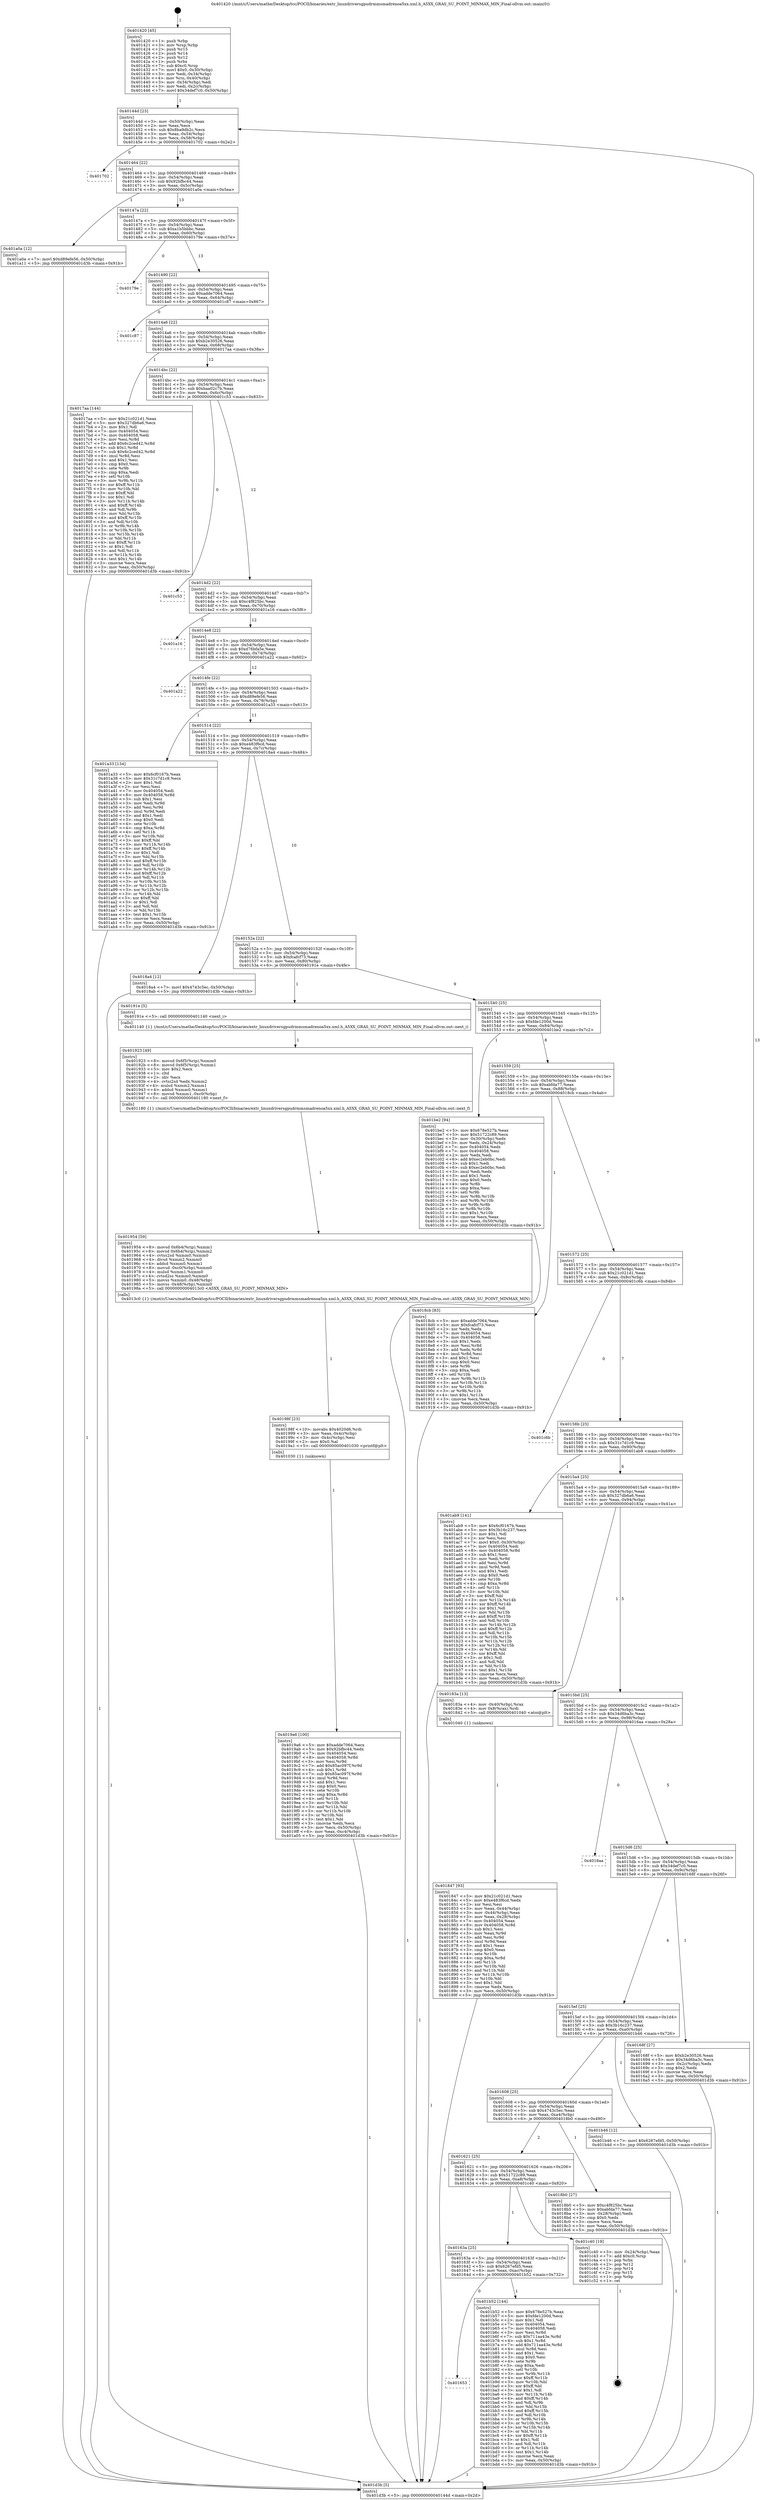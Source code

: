 digraph "0x401420" {
  label = "0x401420 (/mnt/c/Users/mathe/Desktop/tcc/POCII/binaries/extr_linuxdriversgpudrmmsmadrenoa5xx.xml.h_A5XX_GRAS_SU_POINT_MINMAX_MIN_Final-ollvm.out::main(0))"
  labelloc = "t"
  node[shape=record]

  Entry [label="",width=0.3,height=0.3,shape=circle,fillcolor=black,style=filled]
  "0x40144d" [label="{
     0x40144d [23]\l
     | [instrs]\l
     &nbsp;&nbsp;0x40144d \<+3\>: mov -0x50(%rbp),%eax\l
     &nbsp;&nbsp;0x401450 \<+2\>: mov %eax,%ecx\l
     &nbsp;&nbsp;0x401452 \<+6\>: sub $0x8ba9db2c,%ecx\l
     &nbsp;&nbsp;0x401458 \<+3\>: mov %eax,-0x54(%rbp)\l
     &nbsp;&nbsp;0x40145b \<+3\>: mov %ecx,-0x58(%rbp)\l
     &nbsp;&nbsp;0x40145e \<+6\>: je 0000000000401702 \<main+0x2e2\>\l
  }"]
  "0x401702" [label="{
     0x401702\l
  }", style=dashed]
  "0x401464" [label="{
     0x401464 [22]\l
     | [instrs]\l
     &nbsp;&nbsp;0x401464 \<+5\>: jmp 0000000000401469 \<main+0x49\>\l
     &nbsp;&nbsp;0x401469 \<+3\>: mov -0x54(%rbp),%eax\l
     &nbsp;&nbsp;0x40146c \<+5\>: sub $0x92bfbc44,%eax\l
     &nbsp;&nbsp;0x401471 \<+3\>: mov %eax,-0x5c(%rbp)\l
     &nbsp;&nbsp;0x401474 \<+6\>: je 0000000000401a0a \<main+0x5ea\>\l
  }"]
  Exit [label="",width=0.3,height=0.3,shape=circle,fillcolor=black,style=filled,peripheries=2]
  "0x401a0a" [label="{
     0x401a0a [12]\l
     | [instrs]\l
     &nbsp;&nbsp;0x401a0a \<+7\>: movl $0xd89efe56,-0x50(%rbp)\l
     &nbsp;&nbsp;0x401a11 \<+5\>: jmp 0000000000401d3b \<main+0x91b\>\l
  }"]
  "0x40147a" [label="{
     0x40147a [22]\l
     | [instrs]\l
     &nbsp;&nbsp;0x40147a \<+5\>: jmp 000000000040147f \<main+0x5f\>\l
     &nbsp;&nbsp;0x40147f \<+3\>: mov -0x54(%rbp),%eax\l
     &nbsp;&nbsp;0x401482 \<+5\>: sub $0xa1b5bbbc,%eax\l
     &nbsp;&nbsp;0x401487 \<+3\>: mov %eax,-0x60(%rbp)\l
     &nbsp;&nbsp;0x40148a \<+6\>: je 000000000040179e \<main+0x37e\>\l
  }"]
  "0x401653" [label="{
     0x401653\l
  }", style=dashed]
  "0x40179e" [label="{
     0x40179e\l
  }", style=dashed]
  "0x401490" [label="{
     0x401490 [22]\l
     | [instrs]\l
     &nbsp;&nbsp;0x401490 \<+5\>: jmp 0000000000401495 \<main+0x75\>\l
     &nbsp;&nbsp;0x401495 \<+3\>: mov -0x54(%rbp),%eax\l
     &nbsp;&nbsp;0x401498 \<+5\>: sub $0xadde7064,%eax\l
     &nbsp;&nbsp;0x40149d \<+3\>: mov %eax,-0x64(%rbp)\l
     &nbsp;&nbsp;0x4014a0 \<+6\>: je 0000000000401c87 \<main+0x867\>\l
  }"]
  "0x401b52" [label="{
     0x401b52 [144]\l
     | [instrs]\l
     &nbsp;&nbsp;0x401b52 \<+5\>: mov $0x678e527b,%eax\l
     &nbsp;&nbsp;0x401b57 \<+5\>: mov $0xfde1200d,%ecx\l
     &nbsp;&nbsp;0x401b5c \<+2\>: mov $0x1,%dl\l
     &nbsp;&nbsp;0x401b5e \<+7\>: mov 0x404054,%esi\l
     &nbsp;&nbsp;0x401b65 \<+7\>: mov 0x404058,%edi\l
     &nbsp;&nbsp;0x401b6c \<+3\>: mov %esi,%r8d\l
     &nbsp;&nbsp;0x401b6f \<+7\>: sub $0x711aa43e,%r8d\l
     &nbsp;&nbsp;0x401b76 \<+4\>: sub $0x1,%r8d\l
     &nbsp;&nbsp;0x401b7a \<+7\>: add $0x711aa43e,%r8d\l
     &nbsp;&nbsp;0x401b81 \<+4\>: imul %r8d,%esi\l
     &nbsp;&nbsp;0x401b85 \<+3\>: and $0x1,%esi\l
     &nbsp;&nbsp;0x401b88 \<+3\>: cmp $0x0,%esi\l
     &nbsp;&nbsp;0x401b8b \<+4\>: sete %r9b\l
     &nbsp;&nbsp;0x401b8f \<+3\>: cmp $0xa,%edi\l
     &nbsp;&nbsp;0x401b92 \<+4\>: setl %r10b\l
     &nbsp;&nbsp;0x401b96 \<+3\>: mov %r9b,%r11b\l
     &nbsp;&nbsp;0x401b99 \<+4\>: xor $0xff,%r11b\l
     &nbsp;&nbsp;0x401b9d \<+3\>: mov %r10b,%bl\l
     &nbsp;&nbsp;0x401ba0 \<+3\>: xor $0xff,%bl\l
     &nbsp;&nbsp;0x401ba3 \<+3\>: xor $0x1,%dl\l
     &nbsp;&nbsp;0x401ba6 \<+3\>: mov %r11b,%r14b\l
     &nbsp;&nbsp;0x401ba9 \<+4\>: and $0xff,%r14b\l
     &nbsp;&nbsp;0x401bad \<+3\>: and %dl,%r9b\l
     &nbsp;&nbsp;0x401bb0 \<+3\>: mov %bl,%r15b\l
     &nbsp;&nbsp;0x401bb3 \<+4\>: and $0xff,%r15b\l
     &nbsp;&nbsp;0x401bb7 \<+3\>: and %dl,%r10b\l
     &nbsp;&nbsp;0x401bba \<+3\>: or %r9b,%r14b\l
     &nbsp;&nbsp;0x401bbd \<+3\>: or %r10b,%r15b\l
     &nbsp;&nbsp;0x401bc0 \<+3\>: xor %r15b,%r14b\l
     &nbsp;&nbsp;0x401bc3 \<+3\>: or %bl,%r11b\l
     &nbsp;&nbsp;0x401bc6 \<+4\>: xor $0xff,%r11b\l
     &nbsp;&nbsp;0x401bca \<+3\>: or $0x1,%dl\l
     &nbsp;&nbsp;0x401bcd \<+3\>: and %dl,%r11b\l
     &nbsp;&nbsp;0x401bd0 \<+3\>: or %r11b,%r14b\l
     &nbsp;&nbsp;0x401bd3 \<+4\>: test $0x1,%r14b\l
     &nbsp;&nbsp;0x401bd7 \<+3\>: cmovne %ecx,%eax\l
     &nbsp;&nbsp;0x401bda \<+3\>: mov %eax,-0x50(%rbp)\l
     &nbsp;&nbsp;0x401bdd \<+5\>: jmp 0000000000401d3b \<main+0x91b\>\l
  }"]
  "0x401c87" [label="{
     0x401c87\l
  }", style=dashed]
  "0x4014a6" [label="{
     0x4014a6 [22]\l
     | [instrs]\l
     &nbsp;&nbsp;0x4014a6 \<+5\>: jmp 00000000004014ab \<main+0x8b\>\l
     &nbsp;&nbsp;0x4014ab \<+3\>: mov -0x54(%rbp),%eax\l
     &nbsp;&nbsp;0x4014ae \<+5\>: sub $0xb2e30526,%eax\l
     &nbsp;&nbsp;0x4014b3 \<+3\>: mov %eax,-0x68(%rbp)\l
     &nbsp;&nbsp;0x4014b6 \<+6\>: je 00000000004017aa \<main+0x38a\>\l
  }"]
  "0x40163a" [label="{
     0x40163a [25]\l
     | [instrs]\l
     &nbsp;&nbsp;0x40163a \<+5\>: jmp 000000000040163f \<main+0x21f\>\l
     &nbsp;&nbsp;0x40163f \<+3\>: mov -0x54(%rbp),%eax\l
     &nbsp;&nbsp;0x401642 \<+5\>: sub $0x6267efd5,%eax\l
     &nbsp;&nbsp;0x401647 \<+6\>: mov %eax,-0xac(%rbp)\l
     &nbsp;&nbsp;0x40164d \<+6\>: je 0000000000401b52 \<main+0x732\>\l
  }"]
  "0x4017aa" [label="{
     0x4017aa [144]\l
     | [instrs]\l
     &nbsp;&nbsp;0x4017aa \<+5\>: mov $0x21c021d1,%eax\l
     &nbsp;&nbsp;0x4017af \<+5\>: mov $0x327db6a6,%ecx\l
     &nbsp;&nbsp;0x4017b4 \<+2\>: mov $0x1,%dl\l
     &nbsp;&nbsp;0x4017b6 \<+7\>: mov 0x404054,%esi\l
     &nbsp;&nbsp;0x4017bd \<+7\>: mov 0x404058,%edi\l
     &nbsp;&nbsp;0x4017c4 \<+3\>: mov %esi,%r8d\l
     &nbsp;&nbsp;0x4017c7 \<+7\>: add $0x6c2ced42,%r8d\l
     &nbsp;&nbsp;0x4017ce \<+4\>: sub $0x1,%r8d\l
     &nbsp;&nbsp;0x4017d2 \<+7\>: sub $0x6c2ced42,%r8d\l
     &nbsp;&nbsp;0x4017d9 \<+4\>: imul %r8d,%esi\l
     &nbsp;&nbsp;0x4017dd \<+3\>: and $0x1,%esi\l
     &nbsp;&nbsp;0x4017e0 \<+3\>: cmp $0x0,%esi\l
     &nbsp;&nbsp;0x4017e3 \<+4\>: sete %r9b\l
     &nbsp;&nbsp;0x4017e7 \<+3\>: cmp $0xa,%edi\l
     &nbsp;&nbsp;0x4017ea \<+4\>: setl %r10b\l
     &nbsp;&nbsp;0x4017ee \<+3\>: mov %r9b,%r11b\l
     &nbsp;&nbsp;0x4017f1 \<+4\>: xor $0xff,%r11b\l
     &nbsp;&nbsp;0x4017f5 \<+3\>: mov %r10b,%bl\l
     &nbsp;&nbsp;0x4017f8 \<+3\>: xor $0xff,%bl\l
     &nbsp;&nbsp;0x4017fb \<+3\>: xor $0x1,%dl\l
     &nbsp;&nbsp;0x4017fe \<+3\>: mov %r11b,%r14b\l
     &nbsp;&nbsp;0x401801 \<+4\>: and $0xff,%r14b\l
     &nbsp;&nbsp;0x401805 \<+3\>: and %dl,%r9b\l
     &nbsp;&nbsp;0x401808 \<+3\>: mov %bl,%r15b\l
     &nbsp;&nbsp;0x40180b \<+4\>: and $0xff,%r15b\l
     &nbsp;&nbsp;0x40180f \<+3\>: and %dl,%r10b\l
     &nbsp;&nbsp;0x401812 \<+3\>: or %r9b,%r14b\l
     &nbsp;&nbsp;0x401815 \<+3\>: or %r10b,%r15b\l
     &nbsp;&nbsp;0x401818 \<+3\>: xor %r15b,%r14b\l
     &nbsp;&nbsp;0x40181b \<+3\>: or %bl,%r11b\l
     &nbsp;&nbsp;0x40181e \<+4\>: xor $0xff,%r11b\l
     &nbsp;&nbsp;0x401822 \<+3\>: or $0x1,%dl\l
     &nbsp;&nbsp;0x401825 \<+3\>: and %dl,%r11b\l
     &nbsp;&nbsp;0x401828 \<+3\>: or %r11b,%r14b\l
     &nbsp;&nbsp;0x40182b \<+4\>: test $0x1,%r14b\l
     &nbsp;&nbsp;0x40182f \<+3\>: cmovne %ecx,%eax\l
     &nbsp;&nbsp;0x401832 \<+3\>: mov %eax,-0x50(%rbp)\l
     &nbsp;&nbsp;0x401835 \<+5\>: jmp 0000000000401d3b \<main+0x91b\>\l
  }"]
  "0x4014bc" [label="{
     0x4014bc [22]\l
     | [instrs]\l
     &nbsp;&nbsp;0x4014bc \<+5\>: jmp 00000000004014c1 \<main+0xa1\>\l
     &nbsp;&nbsp;0x4014c1 \<+3\>: mov -0x54(%rbp),%eax\l
     &nbsp;&nbsp;0x4014c4 \<+5\>: sub $0xbaa02c7b,%eax\l
     &nbsp;&nbsp;0x4014c9 \<+3\>: mov %eax,-0x6c(%rbp)\l
     &nbsp;&nbsp;0x4014cc \<+6\>: je 0000000000401c53 \<main+0x833\>\l
  }"]
  "0x401c40" [label="{
     0x401c40 [19]\l
     | [instrs]\l
     &nbsp;&nbsp;0x401c40 \<+3\>: mov -0x24(%rbp),%eax\l
     &nbsp;&nbsp;0x401c43 \<+7\>: add $0xc0,%rsp\l
     &nbsp;&nbsp;0x401c4a \<+1\>: pop %rbx\l
     &nbsp;&nbsp;0x401c4b \<+2\>: pop %r12\l
     &nbsp;&nbsp;0x401c4d \<+2\>: pop %r14\l
     &nbsp;&nbsp;0x401c4f \<+2\>: pop %r15\l
     &nbsp;&nbsp;0x401c51 \<+1\>: pop %rbp\l
     &nbsp;&nbsp;0x401c52 \<+1\>: ret\l
  }"]
  "0x401c53" [label="{
     0x401c53\l
  }", style=dashed]
  "0x4014d2" [label="{
     0x4014d2 [22]\l
     | [instrs]\l
     &nbsp;&nbsp;0x4014d2 \<+5\>: jmp 00000000004014d7 \<main+0xb7\>\l
     &nbsp;&nbsp;0x4014d7 \<+3\>: mov -0x54(%rbp),%eax\l
     &nbsp;&nbsp;0x4014da \<+5\>: sub $0xc4f825bc,%eax\l
     &nbsp;&nbsp;0x4014df \<+3\>: mov %eax,-0x70(%rbp)\l
     &nbsp;&nbsp;0x4014e2 \<+6\>: je 0000000000401a16 \<main+0x5f6\>\l
  }"]
  "0x4019a6" [label="{
     0x4019a6 [100]\l
     | [instrs]\l
     &nbsp;&nbsp;0x4019a6 \<+5\>: mov $0xadde7064,%ecx\l
     &nbsp;&nbsp;0x4019ab \<+5\>: mov $0x92bfbc44,%edx\l
     &nbsp;&nbsp;0x4019b0 \<+7\>: mov 0x404054,%esi\l
     &nbsp;&nbsp;0x4019b7 \<+8\>: mov 0x404058,%r8d\l
     &nbsp;&nbsp;0x4019bf \<+3\>: mov %esi,%r9d\l
     &nbsp;&nbsp;0x4019c2 \<+7\>: add $0x85ac097f,%r9d\l
     &nbsp;&nbsp;0x4019c9 \<+4\>: sub $0x1,%r9d\l
     &nbsp;&nbsp;0x4019cd \<+7\>: sub $0x85ac097f,%r9d\l
     &nbsp;&nbsp;0x4019d4 \<+4\>: imul %r9d,%esi\l
     &nbsp;&nbsp;0x4019d8 \<+3\>: and $0x1,%esi\l
     &nbsp;&nbsp;0x4019db \<+3\>: cmp $0x0,%esi\l
     &nbsp;&nbsp;0x4019de \<+4\>: sete %r10b\l
     &nbsp;&nbsp;0x4019e2 \<+4\>: cmp $0xa,%r8d\l
     &nbsp;&nbsp;0x4019e6 \<+4\>: setl %r11b\l
     &nbsp;&nbsp;0x4019ea \<+3\>: mov %r10b,%bl\l
     &nbsp;&nbsp;0x4019ed \<+3\>: and %r11b,%bl\l
     &nbsp;&nbsp;0x4019f0 \<+3\>: xor %r11b,%r10b\l
     &nbsp;&nbsp;0x4019f3 \<+3\>: or %r10b,%bl\l
     &nbsp;&nbsp;0x4019f6 \<+3\>: test $0x1,%bl\l
     &nbsp;&nbsp;0x4019f9 \<+3\>: cmovne %edx,%ecx\l
     &nbsp;&nbsp;0x4019fc \<+3\>: mov %ecx,-0x50(%rbp)\l
     &nbsp;&nbsp;0x4019ff \<+6\>: mov %eax,-0xc4(%rbp)\l
     &nbsp;&nbsp;0x401a05 \<+5\>: jmp 0000000000401d3b \<main+0x91b\>\l
  }"]
  "0x401a16" [label="{
     0x401a16\l
  }", style=dashed]
  "0x4014e8" [label="{
     0x4014e8 [22]\l
     | [instrs]\l
     &nbsp;&nbsp;0x4014e8 \<+5\>: jmp 00000000004014ed \<main+0xcd\>\l
     &nbsp;&nbsp;0x4014ed \<+3\>: mov -0x54(%rbp),%eax\l
     &nbsp;&nbsp;0x4014f0 \<+5\>: sub $0xd76bfa5e,%eax\l
     &nbsp;&nbsp;0x4014f5 \<+3\>: mov %eax,-0x74(%rbp)\l
     &nbsp;&nbsp;0x4014f8 \<+6\>: je 0000000000401a22 \<main+0x602\>\l
  }"]
  "0x40198f" [label="{
     0x40198f [23]\l
     | [instrs]\l
     &nbsp;&nbsp;0x40198f \<+10\>: movabs $0x4020d6,%rdi\l
     &nbsp;&nbsp;0x401999 \<+3\>: mov %eax,-0x4c(%rbp)\l
     &nbsp;&nbsp;0x40199c \<+3\>: mov -0x4c(%rbp),%esi\l
     &nbsp;&nbsp;0x40199f \<+2\>: mov $0x0,%al\l
     &nbsp;&nbsp;0x4019a1 \<+5\>: call 0000000000401030 \<printf@plt\>\l
     | [calls]\l
     &nbsp;&nbsp;0x401030 \{1\} (unknown)\l
  }"]
  "0x401a22" [label="{
     0x401a22\l
  }", style=dashed]
  "0x4014fe" [label="{
     0x4014fe [22]\l
     | [instrs]\l
     &nbsp;&nbsp;0x4014fe \<+5\>: jmp 0000000000401503 \<main+0xe3\>\l
     &nbsp;&nbsp;0x401503 \<+3\>: mov -0x54(%rbp),%eax\l
     &nbsp;&nbsp;0x401506 \<+5\>: sub $0xd89efe56,%eax\l
     &nbsp;&nbsp;0x40150b \<+3\>: mov %eax,-0x78(%rbp)\l
     &nbsp;&nbsp;0x40150e \<+6\>: je 0000000000401a33 \<main+0x613\>\l
  }"]
  "0x401954" [label="{
     0x401954 [59]\l
     | [instrs]\l
     &nbsp;&nbsp;0x401954 \<+8\>: movsd 0x6b4(%rip),%xmm1\l
     &nbsp;&nbsp;0x40195c \<+8\>: movsd 0x6b4(%rip),%xmm2\l
     &nbsp;&nbsp;0x401964 \<+4\>: cvtss2sd %xmm0,%xmm0\l
     &nbsp;&nbsp;0x401968 \<+4\>: divsd %xmm2,%xmm0\l
     &nbsp;&nbsp;0x40196c \<+4\>: addsd %xmm0,%xmm1\l
     &nbsp;&nbsp;0x401970 \<+8\>: movsd -0xc0(%rbp),%xmm0\l
     &nbsp;&nbsp;0x401978 \<+4\>: mulsd %xmm1,%xmm0\l
     &nbsp;&nbsp;0x40197c \<+4\>: cvtsd2ss %xmm0,%xmm0\l
     &nbsp;&nbsp;0x401980 \<+5\>: movss %xmm0,-0x48(%rbp)\l
     &nbsp;&nbsp;0x401985 \<+5\>: movss -0x48(%rbp),%xmm0\l
     &nbsp;&nbsp;0x40198a \<+5\>: call 00000000004013c0 \<A5XX_GRAS_SU_POINT_MINMAX_MIN\>\l
     | [calls]\l
     &nbsp;&nbsp;0x4013c0 \{1\} (/mnt/c/Users/mathe/Desktop/tcc/POCII/binaries/extr_linuxdriversgpudrmmsmadrenoa5xx.xml.h_A5XX_GRAS_SU_POINT_MINMAX_MIN_Final-ollvm.out::A5XX_GRAS_SU_POINT_MINMAX_MIN)\l
  }"]
  "0x401a33" [label="{
     0x401a33 [134]\l
     | [instrs]\l
     &nbsp;&nbsp;0x401a33 \<+5\>: mov $0x6cf0167b,%eax\l
     &nbsp;&nbsp;0x401a38 \<+5\>: mov $0x31c7d1c9,%ecx\l
     &nbsp;&nbsp;0x401a3d \<+2\>: mov $0x1,%dl\l
     &nbsp;&nbsp;0x401a3f \<+2\>: xor %esi,%esi\l
     &nbsp;&nbsp;0x401a41 \<+7\>: mov 0x404054,%edi\l
     &nbsp;&nbsp;0x401a48 \<+8\>: mov 0x404058,%r8d\l
     &nbsp;&nbsp;0x401a50 \<+3\>: sub $0x1,%esi\l
     &nbsp;&nbsp;0x401a53 \<+3\>: mov %edi,%r9d\l
     &nbsp;&nbsp;0x401a56 \<+3\>: add %esi,%r9d\l
     &nbsp;&nbsp;0x401a59 \<+4\>: imul %r9d,%edi\l
     &nbsp;&nbsp;0x401a5d \<+3\>: and $0x1,%edi\l
     &nbsp;&nbsp;0x401a60 \<+3\>: cmp $0x0,%edi\l
     &nbsp;&nbsp;0x401a63 \<+4\>: sete %r10b\l
     &nbsp;&nbsp;0x401a67 \<+4\>: cmp $0xa,%r8d\l
     &nbsp;&nbsp;0x401a6b \<+4\>: setl %r11b\l
     &nbsp;&nbsp;0x401a6f \<+3\>: mov %r10b,%bl\l
     &nbsp;&nbsp;0x401a72 \<+3\>: xor $0xff,%bl\l
     &nbsp;&nbsp;0x401a75 \<+3\>: mov %r11b,%r14b\l
     &nbsp;&nbsp;0x401a78 \<+4\>: xor $0xff,%r14b\l
     &nbsp;&nbsp;0x401a7c \<+3\>: xor $0x1,%dl\l
     &nbsp;&nbsp;0x401a7f \<+3\>: mov %bl,%r15b\l
     &nbsp;&nbsp;0x401a82 \<+4\>: and $0xff,%r15b\l
     &nbsp;&nbsp;0x401a86 \<+3\>: and %dl,%r10b\l
     &nbsp;&nbsp;0x401a89 \<+3\>: mov %r14b,%r12b\l
     &nbsp;&nbsp;0x401a8c \<+4\>: and $0xff,%r12b\l
     &nbsp;&nbsp;0x401a90 \<+3\>: and %dl,%r11b\l
     &nbsp;&nbsp;0x401a93 \<+3\>: or %r10b,%r15b\l
     &nbsp;&nbsp;0x401a96 \<+3\>: or %r11b,%r12b\l
     &nbsp;&nbsp;0x401a99 \<+3\>: xor %r12b,%r15b\l
     &nbsp;&nbsp;0x401a9c \<+3\>: or %r14b,%bl\l
     &nbsp;&nbsp;0x401a9f \<+3\>: xor $0xff,%bl\l
     &nbsp;&nbsp;0x401aa2 \<+3\>: or $0x1,%dl\l
     &nbsp;&nbsp;0x401aa5 \<+2\>: and %dl,%bl\l
     &nbsp;&nbsp;0x401aa7 \<+3\>: or %bl,%r15b\l
     &nbsp;&nbsp;0x401aaa \<+4\>: test $0x1,%r15b\l
     &nbsp;&nbsp;0x401aae \<+3\>: cmovne %ecx,%eax\l
     &nbsp;&nbsp;0x401ab1 \<+3\>: mov %eax,-0x50(%rbp)\l
     &nbsp;&nbsp;0x401ab4 \<+5\>: jmp 0000000000401d3b \<main+0x91b\>\l
  }"]
  "0x401514" [label="{
     0x401514 [22]\l
     | [instrs]\l
     &nbsp;&nbsp;0x401514 \<+5\>: jmp 0000000000401519 \<main+0xf9\>\l
     &nbsp;&nbsp;0x401519 \<+3\>: mov -0x54(%rbp),%eax\l
     &nbsp;&nbsp;0x40151c \<+5\>: sub $0xe483f6cd,%eax\l
     &nbsp;&nbsp;0x401521 \<+3\>: mov %eax,-0x7c(%rbp)\l
     &nbsp;&nbsp;0x401524 \<+6\>: je 00000000004018a4 \<main+0x484\>\l
  }"]
  "0x401923" [label="{
     0x401923 [49]\l
     | [instrs]\l
     &nbsp;&nbsp;0x401923 \<+8\>: movsd 0x6f5(%rip),%xmm0\l
     &nbsp;&nbsp;0x40192b \<+8\>: movsd 0x6f5(%rip),%xmm1\l
     &nbsp;&nbsp;0x401933 \<+5\>: mov $0x2,%ecx\l
     &nbsp;&nbsp;0x401938 \<+1\>: cltd\l
     &nbsp;&nbsp;0x401939 \<+2\>: idiv %ecx\l
     &nbsp;&nbsp;0x40193b \<+4\>: cvtsi2sd %edx,%xmm2\l
     &nbsp;&nbsp;0x40193f \<+4\>: mulsd %xmm2,%xmm1\l
     &nbsp;&nbsp;0x401943 \<+4\>: addsd %xmm0,%xmm1\l
     &nbsp;&nbsp;0x401947 \<+8\>: movsd %xmm1,-0xc0(%rbp)\l
     &nbsp;&nbsp;0x40194f \<+5\>: call 0000000000401180 \<next_f\>\l
     | [calls]\l
     &nbsp;&nbsp;0x401180 \{1\} (/mnt/c/Users/mathe/Desktop/tcc/POCII/binaries/extr_linuxdriversgpudrmmsmadrenoa5xx.xml.h_A5XX_GRAS_SU_POINT_MINMAX_MIN_Final-ollvm.out::next_f)\l
  }"]
  "0x4018a4" [label="{
     0x4018a4 [12]\l
     | [instrs]\l
     &nbsp;&nbsp;0x4018a4 \<+7\>: movl $0x4743c5ec,-0x50(%rbp)\l
     &nbsp;&nbsp;0x4018ab \<+5\>: jmp 0000000000401d3b \<main+0x91b\>\l
  }"]
  "0x40152a" [label="{
     0x40152a [22]\l
     | [instrs]\l
     &nbsp;&nbsp;0x40152a \<+5\>: jmp 000000000040152f \<main+0x10f\>\l
     &nbsp;&nbsp;0x40152f \<+3\>: mov -0x54(%rbp),%eax\l
     &nbsp;&nbsp;0x401532 \<+5\>: sub $0xfcafcf73,%eax\l
     &nbsp;&nbsp;0x401537 \<+3\>: mov %eax,-0x80(%rbp)\l
     &nbsp;&nbsp;0x40153a \<+6\>: je 000000000040191e \<main+0x4fe\>\l
  }"]
  "0x401621" [label="{
     0x401621 [25]\l
     | [instrs]\l
     &nbsp;&nbsp;0x401621 \<+5\>: jmp 0000000000401626 \<main+0x206\>\l
     &nbsp;&nbsp;0x401626 \<+3\>: mov -0x54(%rbp),%eax\l
     &nbsp;&nbsp;0x401629 \<+5\>: sub $0x51722c89,%eax\l
     &nbsp;&nbsp;0x40162e \<+6\>: mov %eax,-0xa8(%rbp)\l
     &nbsp;&nbsp;0x401634 \<+6\>: je 0000000000401c40 \<main+0x820\>\l
  }"]
  "0x40191e" [label="{
     0x40191e [5]\l
     | [instrs]\l
     &nbsp;&nbsp;0x40191e \<+5\>: call 0000000000401140 \<next_i\>\l
     | [calls]\l
     &nbsp;&nbsp;0x401140 \{1\} (/mnt/c/Users/mathe/Desktop/tcc/POCII/binaries/extr_linuxdriversgpudrmmsmadrenoa5xx.xml.h_A5XX_GRAS_SU_POINT_MINMAX_MIN_Final-ollvm.out::next_i)\l
  }"]
  "0x401540" [label="{
     0x401540 [25]\l
     | [instrs]\l
     &nbsp;&nbsp;0x401540 \<+5\>: jmp 0000000000401545 \<main+0x125\>\l
     &nbsp;&nbsp;0x401545 \<+3\>: mov -0x54(%rbp),%eax\l
     &nbsp;&nbsp;0x401548 \<+5\>: sub $0xfde1200d,%eax\l
     &nbsp;&nbsp;0x40154d \<+6\>: mov %eax,-0x84(%rbp)\l
     &nbsp;&nbsp;0x401553 \<+6\>: je 0000000000401be2 \<main+0x7c2\>\l
  }"]
  "0x4018b0" [label="{
     0x4018b0 [27]\l
     | [instrs]\l
     &nbsp;&nbsp;0x4018b0 \<+5\>: mov $0xc4f825bc,%eax\l
     &nbsp;&nbsp;0x4018b5 \<+5\>: mov $0xabfda77,%ecx\l
     &nbsp;&nbsp;0x4018ba \<+3\>: mov -0x28(%rbp),%edx\l
     &nbsp;&nbsp;0x4018bd \<+3\>: cmp $0x0,%edx\l
     &nbsp;&nbsp;0x4018c0 \<+3\>: cmove %ecx,%eax\l
     &nbsp;&nbsp;0x4018c3 \<+3\>: mov %eax,-0x50(%rbp)\l
     &nbsp;&nbsp;0x4018c6 \<+5\>: jmp 0000000000401d3b \<main+0x91b\>\l
  }"]
  "0x401be2" [label="{
     0x401be2 [94]\l
     | [instrs]\l
     &nbsp;&nbsp;0x401be2 \<+5\>: mov $0x678e527b,%eax\l
     &nbsp;&nbsp;0x401be7 \<+5\>: mov $0x51722c89,%ecx\l
     &nbsp;&nbsp;0x401bec \<+3\>: mov -0x30(%rbp),%edx\l
     &nbsp;&nbsp;0x401bef \<+3\>: mov %edx,-0x24(%rbp)\l
     &nbsp;&nbsp;0x401bf2 \<+7\>: mov 0x404054,%edx\l
     &nbsp;&nbsp;0x401bf9 \<+7\>: mov 0x404058,%esi\l
     &nbsp;&nbsp;0x401c00 \<+2\>: mov %edx,%edi\l
     &nbsp;&nbsp;0x401c02 \<+6\>: add $0xec2eb0bc,%edi\l
     &nbsp;&nbsp;0x401c08 \<+3\>: sub $0x1,%edi\l
     &nbsp;&nbsp;0x401c0b \<+6\>: sub $0xec2eb0bc,%edi\l
     &nbsp;&nbsp;0x401c11 \<+3\>: imul %edi,%edx\l
     &nbsp;&nbsp;0x401c14 \<+3\>: and $0x1,%edx\l
     &nbsp;&nbsp;0x401c17 \<+3\>: cmp $0x0,%edx\l
     &nbsp;&nbsp;0x401c1a \<+4\>: sete %r8b\l
     &nbsp;&nbsp;0x401c1e \<+3\>: cmp $0xa,%esi\l
     &nbsp;&nbsp;0x401c21 \<+4\>: setl %r9b\l
     &nbsp;&nbsp;0x401c25 \<+3\>: mov %r8b,%r10b\l
     &nbsp;&nbsp;0x401c28 \<+3\>: and %r9b,%r10b\l
     &nbsp;&nbsp;0x401c2b \<+3\>: xor %r9b,%r8b\l
     &nbsp;&nbsp;0x401c2e \<+3\>: or %r8b,%r10b\l
     &nbsp;&nbsp;0x401c31 \<+4\>: test $0x1,%r10b\l
     &nbsp;&nbsp;0x401c35 \<+3\>: cmovne %ecx,%eax\l
     &nbsp;&nbsp;0x401c38 \<+3\>: mov %eax,-0x50(%rbp)\l
     &nbsp;&nbsp;0x401c3b \<+5\>: jmp 0000000000401d3b \<main+0x91b\>\l
  }"]
  "0x401559" [label="{
     0x401559 [25]\l
     | [instrs]\l
     &nbsp;&nbsp;0x401559 \<+5\>: jmp 000000000040155e \<main+0x13e\>\l
     &nbsp;&nbsp;0x40155e \<+3\>: mov -0x54(%rbp),%eax\l
     &nbsp;&nbsp;0x401561 \<+5\>: sub $0xabfda77,%eax\l
     &nbsp;&nbsp;0x401566 \<+6\>: mov %eax,-0x88(%rbp)\l
     &nbsp;&nbsp;0x40156c \<+6\>: je 00000000004018cb \<main+0x4ab\>\l
  }"]
  "0x401608" [label="{
     0x401608 [25]\l
     | [instrs]\l
     &nbsp;&nbsp;0x401608 \<+5\>: jmp 000000000040160d \<main+0x1ed\>\l
     &nbsp;&nbsp;0x40160d \<+3\>: mov -0x54(%rbp),%eax\l
     &nbsp;&nbsp;0x401610 \<+5\>: sub $0x4743c5ec,%eax\l
     &nbsp;&nbsp;0x401615 \<+6\>: mov %eax,-0xa4(%rbp)\l
     &nbsp;&nbsp;0x40161b \<+6\>: je 00000000004018b0 \<main+0x490\>\l
  }"]
  "0x4018cb" [label="{
     0x4018cb [83]\l
     | [instrs]\l
     &nbsp;&nbsp;0x4018cb \<+5\>: mov $0xadde7064,%eax\l
     &nbsp;&nbsp;0x4018d0 \<+5\>: mov $0xfcafcf73,%ecx\l
     &nbsp;&nbsp;0x4018d5 \<+2\>: xor %edx,%edx\l
     &nbsp;&nbsp;0x4018d7 \<+7\>: mov 0x404054,%esi\l
     &nbsp;&nbsp;0x4018de \<+7\>: mov 0x404058,%edi\l
     &nbsp;&nbsp;0x4018e5 \<+3\>: sub $0x1,%edx\l
     &nbsp;&nbsp;0x4018e8 \<+3\>: mov %esi,%r8d\l
     &nbsp;&nbsp;0x4018eb \<+3\>: add %edx,%r8d\l
     &nbsp;&nbsp;0x4018ee \<+4\>: imul %r8d,%esi\l
     &nbsp;&nbsp;0x4018f2 \<+3\>: and $0x1,%esi\l
     &nbsp;&nbsp;0x4018f5 \<+3\>: cmp $0x0,%esi\l
     &nbsp;&nbsp;0x4018f8 \<+4\>: sete %r9b\l
     &nbsp;&nbsp;0x4018fc \<+3\>: cmp $0xa,%edi\l
     &nbsp;&nbsp;0x4018ff \<+4\>: setl %r10b\l
     &nbsp;&nbsp;0x401903 \<+3\>: mov %r9b,%r11b\l
     &nbsp;&nbsp;0x401906 \<+3\>: and %r10b,%r11b\l
     &nbsp;&nbsp;0x401909 \<+3\>: xor %r10b,%r9b\l
     &nbsp;&nbsp;0x40190c \<+3\>: or %r9b,%r11b\l
     &nbsp;&nbsp;0x40190f \<+4\>: test $0x1,%r11b\l
     &nbsp;&nbsp;0x401913 \<+3\>: cmovne %ecx,%eax\l
     &nbsp;&nbsp;0x401916 \<+3\>: mov %eax,-0x50(%rbp)\l
     &nbsp;&nbsp;0x401919 \<+5\>: jmp 0000000000401d3b \<main+0x91b\>\l
  }"]
  "0x401572" [label="{
     0x401572 [25]\l
     | [instrs]\l
     &nbsp;&nbsp;0x401572 \<+5\>: jmp 0000000000401577 \<main+0x157\>\l
     &nbsp;&nbsp;0x401577 \<+3\>: mov -0x54(%rbp),%eax\l
     &nbsp;&nbsp;0x40157a \<+5\>: sub $0x21c021d1,%eax\l
     &nbsp;&nbsp;0x40157f \<+6\>: mov %eax,-0x8c(%rbp)\l
     &nbsp;&nbsp;0x401585 \<+6\>: je 0000000000401c6b \<main+0x84b\>\l
  }"]
  "0x401b46" [label="{
     0x401b46 [12]\l
     | [instrs]\l
     &nbsp;&nbsp;0x401b46 \<+7\>: movl $0x6267efd5,-0x50(%rbp)\l
     &nbsp;&nbsp;0x401b4d \<+5\>: jmp 0000000000401d3b \<main+0x91b\>\l
  }"]
  "0x401c6b" [label="{
     0x401c6b\l
  }", style=dashed]
  "0x40158b" [label="{
     0x40158b [25]\l
     | [instrs]\l
     &nbsp;&nbsp;0x40158b \<+5\>: jmp 0000000000401590 \<main+0x170\>\l
     &nbsp;&nbsp;0x401590 \<+3\>: mov -0x54(%rbp),%eax\l
     &nbsp;&nbsp;0x401593 \<+5\>: sub $0x31c7d1c9,%eax\l
     &nbsp;&nbsp;0x401598 \<+6\>: mov %eax,-0x90(%rbp)\l
     &nbsp;&nbsp;0x40159e \<+6\>: je 0000000000401ab9 \<main+0x699\>\l
  }"]
  "0x401847" [label="{
     0x401847 [93]\l
     | [instrs]\l
     &nbsp;&nbsp;0x401847 \<+5\>: mov $0x21c021d1,%ecx\l
     &nbsp;&nbsp;0x40184c \<+5\>: mov $0xe483f6cd,%edx\l
     &nbsp;&nbsp;0x401851 \<+2\>: xor %esi,%esi\l
     &nbsp;&nbsp;0x401853 \<+3\>: mov %eax,-0x44(%rbp)\l
     &nbsp;&nbsp;0x401856 \<+3\>: mov -0x44(%rbp),%eax\l
     &nbsp;&nbsp;0x401859 \<+3\>: mov %eax,-0x28(%rbp)\l
     &nbsp;&nbsp;0x40185c \<+7\>: mov 0x404054,%eax\l
     &nbsp;&nbsp;0x401863 \<+8\>: mov 0x404058,%r8d\l
     &nbsp;&nbsp;0x40186b \<+3\>: sub $0x1,%esi\l
     &nbsp;&nbsp;0x40186e \<+3\>: mov %eax,%r9d\l
     &nbsp;&nbsp;0x401871 \<+3\>: add %esi,%r9d\l
     &nbsp;&nbsp;0x401874 \<+4\>: imul %r9d,%eax\l
     &nbsp;&nbsp;0x401878 \<+3\>: and $0x1,%eax\l
     &nbsp;&nbsp;0x40187b \<+3\>: cmp $0x0,%eax\l
     &nbsp;&nbsp;0x40187e \<+4\>: sete %r10b\l
     &nbsp;&nbsp;0x401882 \<+4\>: cmp $0xa,%r8d\l
     &nbsp;&nbsp;0x401886 \<+4\>: setl %r11b\l
     &nbsp;&nbsp;0x40188a \<+3\>: mov %r10b,%bl\l
     &nbsp;&nbsp;0x40188d \<+3\>: and %r11b,%bl\l
     &nbsp;&nbsp;0x401890 \<+3\>: xor %r11b,%r10b\l
     &nbsp;&nbsp;0x401893 \<+3\>: or %r10b,%bl\l
     &nbsp;&nbsp;0x401896 \<+3\>: test $0x1,%bl\l
     &nbsp;&nbsp;0x401899 \<+3\>: cmovne %edx,%ecx\l
     &nbsp;&nbsp;0x40189c \<+3\>: mov %ecx,-0x50(%rbp)\l
     &nbsp;&nbsp;0x40189f \<+5\>: jmp 0000000000401d3b \<main+0x91b\>\l
  }"]
  "0x401ab9" [label="{
     0x401ab9 [141]\l
     | [instrs]\l
     &nbsp;&nbsp;0x401ab9 \<+5\>: mov $0x6cf0167b,%eax\l
     &nbsp;&nbsp;0x401abe \<+5\>: mov $0x3b16c237,%ecx\l
     &nbsp;&nbsp;0x401ac3 \<+2\>: mov $0x1,%dl\l
     &nbsp;&nbsp;0x401ac5 \<+2\>: xor %esi,%esi\l
     &nbsp;&nbsp;0x401ac7 \<+7\>: movl $0x0,-0x30(%rbp)\l
     &nbsp;&nbsp;0x401ace \<+7\>: mov 0x404054,%edi\l
     &nbsp;&nbsp;0x401ad5 \<+8\>: mov 0x404058,%r8d\l
     &nbsp;&nbsp;0x401add \<+3\>: sub $0x1,%esi\l
     &nbsp;&nbsp;0x401ae0 \<+3\>: mov %edi,%r9d\l
     &nbsp;&nbsp;0x401ae3 \<+3\>: add %esi,%r9d\l
     &nbsp;&nbsp;0x401ae6 \<+4\>: imul %r9d,%edi\l
     &nbsp;&nbsp;0x401aea \<+3\>: and $0x1,%edi\l
     &nbsp;&nbsp;0x401aed \<+3\>: cmp $0x0,%edi\l
     &nbsp;&nbsp;0x401af0 \<+4\>: sete %r10b\l
     &nbsp;&nbsp;0x401af4 \<+4\>: cmp $0xa,%r8d\l
     &nbsp;&nbsp;0x401af8 \<+4\>: setl %r11b\l
     &nbsp;&nbsp;0x401afc \<+3\>: mov %r10b,%bl\l
     &nbsp;&nbsp;0x401aff \<+3\>: xor $0xff,%bl\l
     &nbsp;&nbsp;0x401b02 \<+3\>: mov %r11b,%r14b\l
     &nbsp;&nbsp;0x401b05 \<+4\>: xor $0xff,%r14b\l
     &nbsp;&nbsp;0x401b09 \<+3\>: xor $0x1,%dl\l
     &nbsp;&nbsp;0x401b0c \<+3\>: mov %bl,%r15b\l
     &nbsp;&nbsp;0x401b0f \<+4\>: and $0xff,%r15b\l
     &nbsp;&nbsp;0x401b13 \<+3\>: and %dl,%r10b\l
     &nbsp;&nbsp;0x401b16 \<+3\>: mov %r14b,%r12b\l
     &nbsp;&nbsp;0x401b19 \<+4\>: and $0xff,%r12b\l
     &nbsp;&nbsp;0x401b1d \<+3\>: and %dl,%r11b\l
     &nbsp;&nbsp;0x401b20 \<+3\>: or %r10b,%r15b\l
     &nbsp;&nbsp;0x401b23 \<+3\>: or %r11b,%r12b\l
     &nbsp;&nbsp;0x401b26 \<+3\>: xor %r12b,%r15b\l
     &nbsp;&nbsp;0x401b29 \<+3\>: or %r14b,%bl\l
     &nbsp;&nbsp;0x401b2c \<+3\>: xor $0xff,%bl\l
     &nbsp;&nbsp;0x401b2f \<+3\>: or $0x1,%dl\l
     &nbsp;&nbsp;0x401b32 \<+2\>: and %dl,%bl\l
     &nbsp;&nbsp;0x401b34 \<+3\>: or %bl,%r15b\l
     &nbsp;&nbsp;0x401b37 \<+4\>: test $0x1,%r15b\l
     &nbsp;&nbsp;0x401b3b \<+3\>: cmovne %ecx,%eax\l
     &nbsp;&nbsp;0x401b3e \<+3\>: mov %eax,-0x50(%rbp)\l
     &nbsp;&nbsp;0x401b41 \<+5\>: jmp 0000000000401d3b \<main+0x91b\>\l
  }"]
  "0x4015a4" [label="{
     0x4015a4 [25]\l
     | [instrs]\l
     &nbsp;&nbsp;0x4015a4 \<+5\>: jmp 00000000004015a9 \<main+0x189\>\l
     &nbsp;&nbsp;0x4015a9 \<+3\>: mov -0x54(%rbp),%eax\l
     &nbsp;&nbsp;0x4015ac \<+5\>: sub $0x327db6a6,%eax\l
     &nbsp;&nbsp;0x4015b1 \<+6\>: mov %eax,-0x94(%rbp)\l
     &nbsp;&nbsp;0x4015b7 \<+6\>: je 000000000040183a \<main+0x41a\>\l
  }"]
  "0x401420" [label="{
     0x401420 [45]\l
     | [instrs]\l
     &nbsp;&nbsp;0x401420 \<+1\>: push %rbp\l
     &nbsp;&nbsp;0x401421 \<+3\>: mov %rsp,%rbp\l
     &nbsp;&nbsp;0x401424 \<+2\>: push %r15\l
     &nbsp;&nbsp;0x401426 \<+2\>: push %r14\l
     &nbsp;&nbsp;0x401428 \<+2\>: push %r12\l
     &nbsp;&nbsp;0x40142a \<+1\>: push %rbx\l
     &nbsp;&nbsp;0x40142b \<+7\>: sub $0xc0,%rsp\l
     &nbsp;&nbsp;0x401432 \<+7\>: movl $0x0,-0x30(%rbp)\l
     &nbsp;&nbsp;0x401439 \<+3\>: mov %edi,-0x34(%rbp)\l
     &nbsp;&nbsp;0x40143c \<+4\>: mov %rsi,-0x40(%rbp)\l
     &nbsp;&nbsp;0x401440 \<+3\>: mov -0x34(%rbp),%edi\l
     &nbsp;&nbsp;0x401443 \<+3\>: mov %edi,-0x2c(%rbp)\l
     &nbsp;&nbsp;0x401446 \<+7\>: movl $0x34def7c0,-0x50(%rbp)\l
  }"]
  "0x40183a" [label="{
     0x40183a [13]\l
     | [instrs]\l
     &nbsp;&nbsp;0x40183a \<+4\>: mov -0x40(%rbp),%rax\l
     &nbsp;&nbsp;0x40183e \<+4\>: mov 0x8(%rax),%rdi\l
     &nbsp;&nbsp;0x401842 \<+5\>: call 0000000000401040 \<atoi@plt\>\l
     | [calls]\l
     &nbsp;&nbsp;0x401040 \{1\} (unknown)\l
  }"]
  "0x4015bd" [label="{
     0x4015bd [25]\l
     | [instrs]\l
     &nbsp;&nbsp;0x4015bd \<+5\>: jmp 00000000004015c2 \<main+0x1a2\>\l
     &nbsp;&nbsp;0x4015c2 \<+3\>: mov -0x54(%rbp),%eax\l
     &nbsp;&nbsp;0x4015c5 \<+5\>: sub $0x34d6ba3c,%eax\l
     &nbsp;&nbsp;0x4015ca \<+6\>: mov %eax,-0x98(%rbp)\l
     &nbsp;&nbsp;0x4015d0 \<+6\>: je 00000000004016aa \<main+0x28a\>\l
  }"]
  "0x401d3b" [label="{
     0x401d3b [5]\l
     | [instrs]\l
     &nbsp;&nbsp;0x401d3b \<+5\>: jmp 000000000040144d \<main+0x2d\>\l
  }"]
  "0x4016aa" [label="{
     0x4016aa\l
  }", style=dashed]
  "0x4015d6" [label="{
     0x4015d6 [25]\l
     | [instrs]\l
     &nbsp;&nbsp;0x4015d6 \<+5\>: jmp 00000000004015db \<main+0x1bb\>\l
     &nbsp;&nbsp;0x4015db \<+3\>: mov -0x54(%rbp),%eax\l
     &nbsp;&nbsp;0x4015de \<+5\>: sub $0x34def7c0,%eax\l
     &nbsp;&nbsp;0x4015e3 \<+6\>: mov %eax,-0x9c(%rbp)\l
     &nbsp;&nbsp;0x4015e9 \<+6\>: je 000000000040168f \<main+0x26f\>\l
  }"]
  "0x4015ef" [label="{
     0x4015ef [25]\l
     | [instrs]\l
     &nbsp;&nbsp;0x4015ef \<+5\>: jmp 00000000004015f4 \<main+0x1d4\>\l
     &nbsp;&nbsp;0x4015f4 \<+3\>: mov -0x54(%rbp),%eax\l
     &nbsp;&nbsp;0x4015f7 \<+5\>: sub $0x3b16c237,%eax\l
     &nbsp;&nbsp;0x4015fc \<+6\>: mov %eax,-0xa0(%rbp)\l
     &nbsp;&nbsp;0x401602 \<+6\>: je 0000000000401b46 \<main+0x726\>\l
  }"]
  "0x40168f" [label="{
     0x40168f [27]\l
     | [instrs]\l
     &nbsp;&nbsp;0x40168f \<+5\>: mov $0xb2e30526,%eax\l
     &nbsp;&nbsp;0x401694 \<+5\>: mov $0x34d6ba3c,%ecx\l
     &nbsp;&nbsp;0x401699 \<+3\>: mov -0x2c(%rbp),%edx\l
     &nbsp;&nbsp;0x40169c \<+3\>: cmp $0x2,%edx\l
     &nbsp;&nbsp;0x40169f \<+3\>: cmovne %ecx,%eax\l
     &nbsp;&nbsp;0x4016a2 \<+3\>: mov %eax,-0x50(%rbp)\l
     &nbsp;&nbsp;0x4016a5 \<+5\>: jmp 0000000000401d3b \<main+0x91b\>\l
  }"]
  Entry -> "0x401420" [label=" 1"]
  "0x40144d" -> "0x401702" [label=" 0"]
  "0x40144d" -> "0x401464" [label=" 14"]
  "0x401c40" -> Exit [label=" 1"]
  "0x401464" -> "0x401a0a" [label=" 1"]
  "0x401464" -> "0x40147a" [label=" 13"]
  "0x401be2" -> "0x401d3b" [label=" 1"]
  "0x40147a" -> "0x40179e" [label=" 0"]
  "0x40147a" -> "0x401490" [label=" 13"]
  "0x401b52" -> "0x401d3b" [label=" 1"]
  "0x401490" -> "0x401c87" [label=" 0"]
  "0x401490" -> "0x4014a6" [label=" 13"]
  "0x40163a" -> "0x401653" [label=" 0"]
  "0x4014a6" -> "0x4017aa" [label=" 1"]
  "0x4014a6" -> "0x4014bc" [label=" 12"]
  "0x40163a" -> "0x401b52" [label=" 1"]
  "0x4014bc" -> "0x401c53" [label=" 0"]
  "0x4014bc" -> "0x4014d2" [label=" 12"]
  "0x401621" -> "0x40163a" [label=" 1"]
  "0x4014d2" -> "0x401a16" [label=" 0"]
  "0x4014d2" -> "0x4014e8" [label=" 12"]
  "0x401621" -> "0x401c40" [label=" 1"]
  "0x4014e8" -> "0x401a22" [label=" 0"]
  "0x4014e8" -> "0x4014fe" [label=" 12"]
  "0x401b46" -> "0x401d3b" [label=" 1"]
  "0x4014fe" -> "0x401a33" [label=" 1"]
  "0x4014fe" -> "0x401514" [label=" 11"]
  "0x401ab9" -> "0x401d3b" [label=" 1"]
  "0x401514" -> "0x4018a4" [label=" 1"]
  "0x401514" -> "0x40152a" [label=" 10"]
  "0x401a33" -> "0x401d3b" [label=" 1"]
  "0x40152a" -> "0x40191e" [label=" 1"]
  "0x40152a" -> "0x401540" [label=" 9"]
  "0x401a0a" -> "0x401d3b" [label=" 1"]
  "0x401540" -> "0x401be2" [label=" 1"]
  "0x401540" -> "0x401559" [label=" 8"]
  "0x4019a6" -> "0x401d3b" [label=" 1"]
  "0x401559" -> "0x4018cb" [label=" 1"]
  "0x401559" -> "0x401572" [label=" 7"]
  "0x401954" -> "0x40198f" [label=" 1"]
  "0x401572" -> "0x401c6b" [label=" 0"]
  "0x401572" -> "0x40158b" [label=" 7"]
  "0x401923" -> "0x401954" [label=" 1"]
  "0x40158b" -> "0x401ab9" [label=" 1"]
  "0x40158b" -> "0x4015a4" [label=" 6"]
  "0x4018cb" -> "0x401d3b" [label=" 1"]
  "0x4015a4" -> "0x40183a" [label=" 1"]
  "0x4015a4" -> "0x4015bd" [label=" 5"]
  "0x4018b0" -> "0x401d3b" [label=" 1"]
  "0x4015bd" -> "0x4016aa" [label=" 0"]
  "0x4015bd" -> "0x4015d6" [label=" 5"]
  "0x401608" -> "0x401621" [label=" 2"]
  "0x4015d6" -> "0x40168f" [label=" 1"]
  "0x4015d6" -> "0x4015ef" [label=" 4"]
  "0x40168f" -> "0x401d3b" [label=" 1"]
  "0x401420" -> "0x40144d" [label=" 1"]
  "0x401d3b" -> "0x40144d" [label=" 13"]
  "0x4017aa" -> "0x401d3b" [label=" 1"]
  "0x40183a" -> "0x401847" [label=" 1"]
  "0x401847" -> "0x401d3b" [label=" 1"]
  "0x4018a4" -> "0x401d3b" [label=" 1"]
  "0x40191e" -> "0x401923" [label=" 1"]
  "0x4015ef" -> "0x401b46" [label=" 1"]
  "0x4015ef" -> "0x401608" [label=" 3"]
  "0x40198f" -> "0x4019a6" [label=" 1"]
  "0x401608" -> "0x4018b0" [label=" 1"]
}
